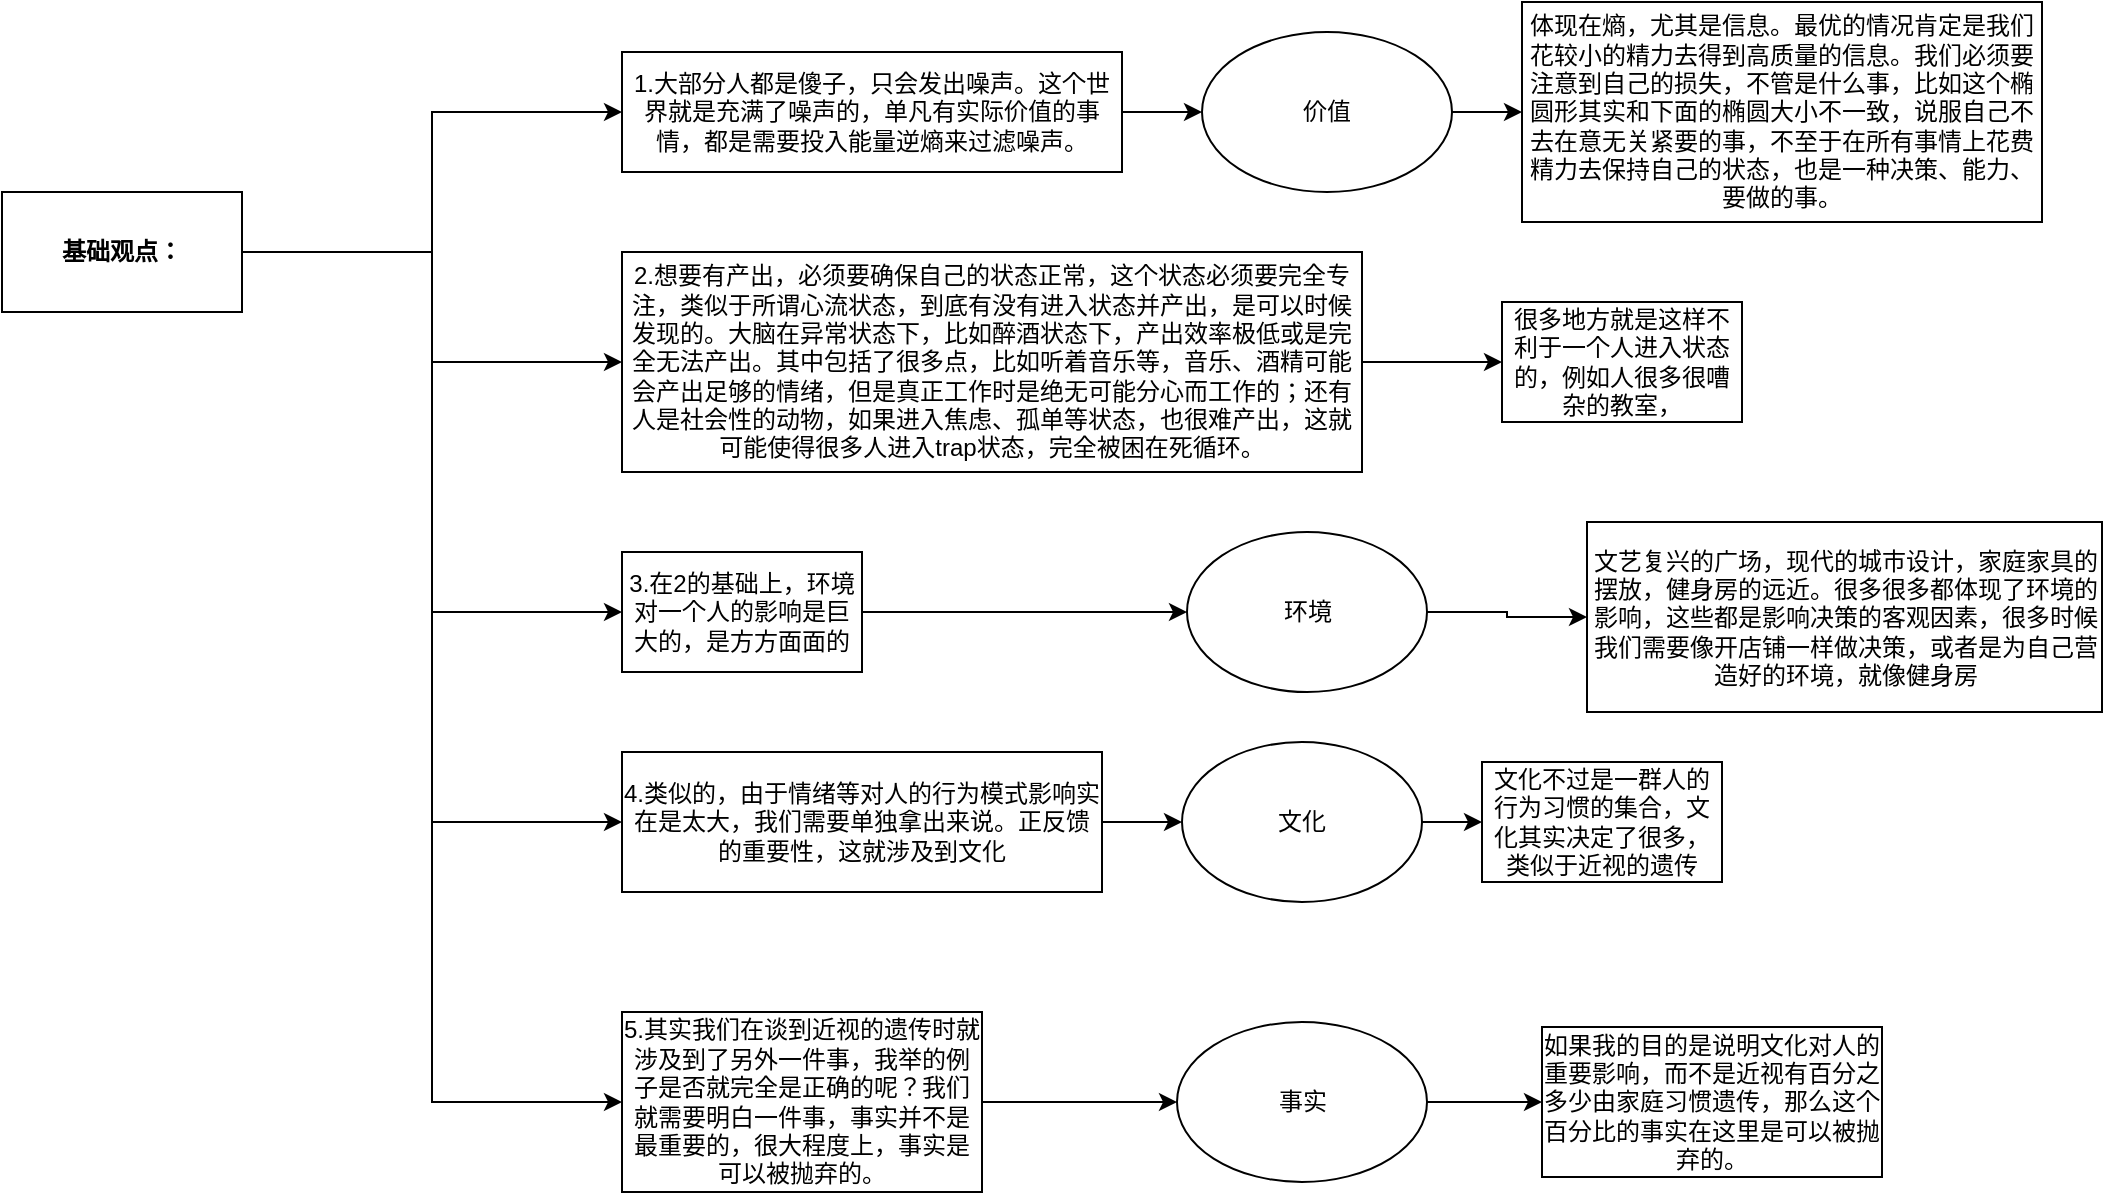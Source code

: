 <mxfile version="28.0.4">
  <diagram name="第 1 页" id="YcRGMQ_0SHcng3cSIZfP">
    <mxGraphModel dx="946" dy="610" grid="1" gridSize="10" guides="1" tooltips="1" connect="1" arrows="1" fold="1" page="1" pageScale="1" pageWidth="827" pageHeight="1169" math="0" shadow="0">
      <root>
        <mxCell id="0" />
        <mxCell id="1" parent="0" />
        <mxCell id="4lnjzUIy2zLyvLKxupwj-3" value="" style="edgeStyle=orthogonalEdgeStyle;rounded=0;orthogonalLoop=1;jettySize=auto;html=1;entryX=0;entryY=0.5;entryDx=0;entryDy=0;" parent="1" source="4lnjzUIy2zLyvLKxupwj-1" target="4lnjzUIy2zLyvLKxupwj-2" edge="1">
          <mxGeometry relative="1" as="geometry" />
        </mxCell>
        <mxCell id="oZSHkCUPdxqQXdslWINK-2" style="edgeStyle=orthogonalEdgeStyle;rounded=0;orthogonalLoop=1;jettySize=auto;html=1;exitX=1;exitY=0.5;exitDx=0;exitDy=0;" parent="1" source="4lnjzUIy2zLyvLKxupwj-1" target="oZSHkCUPdxqQXdslWINK-1" edge="1">
          <mxGeometry relative="1" as="geometry" />
        </mxCell>
        <mxCell id="aIgStcMQdL6kKD9h4HdD-2" value="" style="edgeStyle=orthogonalEdgeStyle;rounded=0;orthogonalLoop=1;jettySize=auto;html=1;entryX=0;entryY=0.5;entryDx=0;entryDy=0;" edge="1" parent="1" source="4lnjzUIy2zLyvLKxupwj-1" target="aIgStcMQdL6kKD9h4HdD-1">
          <mxGeometry relative="1" as="geometry" />
        </mxCell>
        <mxCell id="aIgStcMQdL6kKD9h4HdD-6" value="" style="edgeStyle=orthogonalEdgeStyle;rounded=0;orthogonalLoop=1;jettySize=auto;html=1;entryX=0;entryY=0.5;entryDx=0;entryDy=0;" edge="1" parent="1" source="4lnjzUIy2zLyvLKxupwj-1" target="aIgStcMQdL6kKD9h4HdD-5">
          <mxGeometry relative="1" as="geometry" />
        </mxCell>
        <mxCell id="aIgStcMQdL6kKD9h4HdD-15" style="edgeStyle=orthogonalEdgeStyle;rounded=0;orthogonalLoop=1;jettySize=auto;html=1;entryX=0;entryY=0.5;entryDx=0;entryDy=0;" edge="1" parent="1" source="4lnjzUIy2zLyvLKxupwj-1" target="aIgStcMQdL6kKD9h4HdD-14">
          <mxGeometry relative="1" as="geometry" />
        </mxCell>
        <mxCell id="4lnjzUIy2zLyvLKxupwj-1" value="&lt;b&gt;基础观点：&lt;/b&gt;" style="rounded=0;whiteSpace=wrap;html=1;" parent="1" vertex="1">
          <mxGeometry x="110" y="320" width="120" height="60" as="geometry" />
        </mxCell>
        <mxCell id="aIgStcMQdL6kKD9h4HdD-25" value="" style="edgeStyle=orthogonalEdgeStyle;rounded=0;orthogonalLoop=1;jettySize=auto;html=1;" edge="1" parent="1" source="4lnjzUIy2zLyvLKxupwj-2" target="aIgStcMQdL6kKD9h4HdD-24">
          <mxGeometry relative="1" as="geometry" />
        </mxCell>
        <mxCell id="4lnjzUIy2zLyvLKxupwj-2" value="1.大部分人都是傻子，只会发出噪声。这个世界就是充满了噪声的，单凡有实际价值的事情，都是需要投入能量逆熵来过滤噪声。" style="whiteSpace=wrap;html=1;rounded=0;" parent="1" vertex="1">
          <mxGeometry x="420" y="250" width="250" height="60" as="geometry" />
        </mxCell>
        <mxCell id="aIgStcMQdL6kKD9h4HdD-4" value="" style="edgeStyle=orthogonalEdgeStyle;rounded=0;orthogonalLoop=1;jettySize=auto;html=1;" edge="1" parent="1" source="oZSHkCUPdxqQXdslWINK-1" target="aIgStcMQdL6kKD9h4HdD-3">
          <mxGeometry relative="1" as="geometry" />
        </mxCell>
        <mxCell id="oZSHkCUPdxqQXdslWINK-1" value="2.想要有产出，必须要确保自己的状态正常，这个状态必须要完全专注，类似于所谓心流状态，到底有没有进入状态并产出，是可以时候发现的。大脑在异常状态下，比如醉酒状态下，产出效率极低或是完全无法产出。其中包括了很多点，比如听着音乐等，音乐、酒精可能会产出足够的情绪，但是真正工作时是绝无可能分心而工作的；还有人是社会性的动物，如果进入焦虑、孤单等状态，也很难产出，这就可能使得很多人进入trap状态，完全被困在死循环。" style="rounded=0;whiteSpace=wrap;html=1;" parent="1" vertex="1">
          <mxGeometry x="420" y="350" width="370" height="110" as="geometry" />
        </mxCell>
        <mxCell id="aIgStcMQdL6kKD9h4HdD-19" value="" style="edgeStyle=orthogonalEdgeStyle;rounded=0;orthogonalLoop=1;jettySize=auto;html=1;" edge="1" parent="1" source="aIgStcMQdL6kKD9h4HdD-1" target="aIgStcMQdL6kKD9h4HdD-18">
          <mxGeometry relative="1" as="geometry" />
        </mxCell>
        <mxCell id="aIgStcMQdL6kKD9h4HdD-1" value="3.在2的基础上，环境对一个人的影响是巨大的，是方方面面的" style="whiteSpace=wrap;html=1;rounded=0;" vertex="1" parent="1">
          <mxGeometry x="420" y="500" width="120" height="60" as="geometry" />
        </mxCell>
        <mxCell id="aIgStcMQdL6kKD9h4HdD-3" value="很多地方就是这样不利于一个人进入状态的，例如人很多很嘈杂的教室，" style="whiteSpace=wrap;html=1;rounded=0;" vertex="1" parent="1">
          <mxGeometry x="860" y="375" width="120" height="60" as="geometry" />
        </mxCell>
        <mxCell id="aIgStcMQdL6kKD9h4HdD-11" value="" style="edgeStyle=orthogonalEdgeStyle;rounded=0;orthogonalLoop=1;jettySize=auto;html=1;" edge="1" parent="1" source="aIgStcMQdL6kKD9h4HdD-5" target="aIgStcMQdL6kKD9h4HdD-9">
          <mxGeometry relative="1" as="geometry" />
        </mxCell>
        <mxCell id="aIgStcMQdL6kKD9h4HdD-5" value="4.类似的，由于情绪等对人的行为模式影响实在是太大，我们需要单独拿出来说。正反馈的重要性，这就涉及到文化" style="whiteSpace=wrap;html=1;rounded=0;" vertex="1" parent="1">
          <mxGeometry x="420" y="600" width="240" height="70" as="geometry" />
        </mxCell>
        <mxCell id="aIgStcMQdL6kKD9h4HdD-13" value="" style="edgeStyle=orthogonalEdgeStyle;rounded=0;orthogonalLoop=1;jettySize=auto;html=1;" edge="1" parent="1" source="aIgStcMQdL6kKD9h4HdD-9" target="aIgStcMQdL6kKD9h4HdD-12">
          <mxGeometry relative="1" as="geometry" />
        </mxCell>
        <mxCell id="aIgStcMQdL6kKD9h4HdD-9" value="文化" style="ellipse;whiteSpace=wrap;html=1;" vertex="1" parent="1">
          <mxGeometry x="700" y="595" width="120" height="80" as="geometry" />
        </mxCell>
        <mxCell id="aIgStcMQdL6kKD9h4HdD-12" value="文化不过是一群人的行为习惯的集合，文化其实决定了很多，类似于近视的遗传" style="whiteSpace=wrap;html=1;" vertex="1" parent="1">
          <mxGeometry x="850" y="605" width="120" height="60" as="geometry" />
        </mxCell>
        <mxCell id="aIgStcMQdL6kKD9h4HdD-17" value="" style="edgeStyle=orthogonalEdgeStyle;rounded=0;orthogonalLoop=1;jettySize=auto;html=1;" edge="1" parent="1" source="aIgStcMQdL6kKD9h4HdD-14" target="aIgStcMQdL6kKD9h4HdD-16">
          <mxGeometry relative="1" as="geometry" />
        </mxCell>
        <mxCell id="aIgStcMQdL6kKD9h4HdD-14" value="5.其实我们在谈到近视的遗传时就涉及到了另外一件事，我举的例子是否就完全是正确的呢？我们就需要明白一件事，事实并不是最重要的，很大程度上，事实是可以被抛弃的。" style="rounded=0;whiteSpace=wrap;html=1;" vertex="1" parent="1">
          <mxGeometry x="420" y="730" width="180" height="90" as="geometry" />
        </mxCell>
        <mxCell id="aIgStcMQdL6kKD9h4HdD-21" value="" style="edgeStyle=orthogonalEdgeStyle;rounded=0;orthogonalLoop=1;jettySize=auto;html=1;" edge="1" parent="1" source="aIgStcMQdL6kKD9h4HdD-16" target="aIgStcMQdL6kKD9h4HdD-20">
          <mxGeometry relative="1" as="geometry" />
        </mxCell>
        <mxCell id="aIgStcMQdL6kKD9h4HdD-16" value="事实" style="ellipse;whiteSpace=wrap;html=1;rounded=0;" vertex="1" parent="1">
          <mxGeometry x="697.5" y="735" width="125" height="80" as="geometry" />
        </mxCell>
        <mxCell id="aIgStcMQdL6kKD9h4HdD-23" value="" style="edgeStyle=orthogonalEdgeStyle;rounded=0;orthogonalLoop=1;jettySize=auto;html=1;" edge="1" parent="1" source="aIgStcMQdL6kKD9h4HdD-18" target="aIgStcMQdL6kKD9h4HdD-22">
          <mxGeometry relative="1" as="geometry" />
        </mxCell>
        <mxCell id="aIgStcMQdL6kKD9h4HdD-18" value="环境" style="ellipse;whiteSpace=wrap;html=1;rounded=0;" vertex="1" parent="1">
          <mxGeometry x="702.5" y="490" width="120" height="80" as="geometry" />
        </mxCell>
        <mxCell id="aIgStcMQdL6kKD9h4HdD-20" value="如果我的目的是说明文化对人的重要影响，而不是近视有百分之多少由家庭习惯遗传，那么这个百分比的事实在这里是可以被抛弃的。" style="whiteSpace=wrap;html=1;rounded=0;" vertex="1" parent="1">
          <mxGeometry x="880" y="737.5" width="170" height="75" as="geometry" />
        </mxCell>
        <mxCell id="aIgStcMQdL6kKD9h4HdD-22" value="文艺复兴的广场，现代的城市设计，家庭家具的摆放，健身房的远近。很多很多都体现了环境的影响，这些都是影响决策的客观因素，很多时候我们需要像开店铺一样做决策，或者是为自己营造好的环境，就像健身房" style="whiteSpace=wrap;html=1;rounded=0;" vertex="1" parent="1">
          <mxGeometry x="902.5" y="485" width="257.5" height="95" as="geometry" />
        </mxCell>
        <mxCell id="aIgStcMQdL6kKD9h4HdD-27" value="" style="edgeStyle=orthogonalEdgeStyle;rounded=0;orthogonalLoop=1;jettySize=auto;html=1;" edge="1" parent="1" source="aIgStcMQdL6kKD9h4HdD-24" target="aIgStcMQdL6kKD9h4HdD-26">
          <mxGeometry relative="1" as="geometry" />
        </mxCell>
        <mxCell id="aIgStcMQdL6kKD9h4HdD-24" value="价值" style="ellipse;whiteSpace=wrap;html=1;rounded=0;" vertex="1" parent="1">
          <mxGeometry x="710" y="240" width="125" height="80" as="geometry" />
        </mxCell>
        <mxCell id="aIgStcMQdL6kKD9h4HdD-26" value="体现在熵，尤其是信息。最优的情况肯定是我们花较小的精力去得到高质量的信息。我们必须要注意到自己的损失，不管是什么事，比如这个椭圆形其实和下面的椭圆大小不一致，说服自己不去在意无关紧要的事，不至于在所有事情上花费精力去保持自己的状态，也是一种决策、能力、要做的事。" style="whiteSpace=wrap;html=1;rounded=0;" vertex="1" parent="1">
          <mxGeometry x="870" y="225" width="260" height="110" as="geometry" />
        </mxCell>
      </root>
    </mxGraphModel>
  </diagram>
</mxfile>
